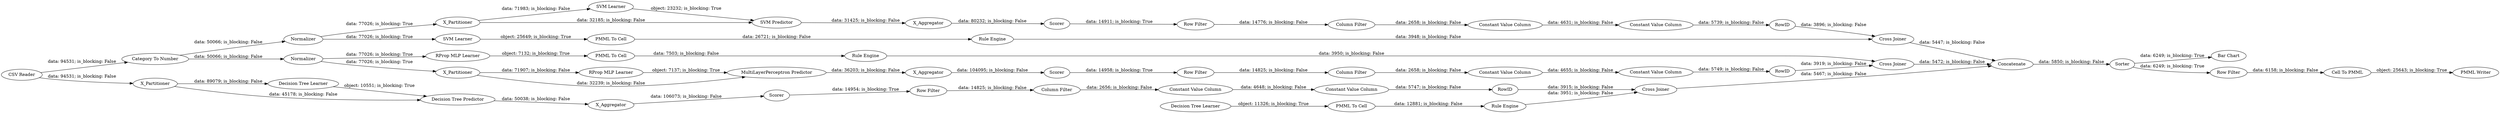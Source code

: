 digraph {
	"3852319543442706702_34" [label="Rule Engine"]
	"7871517335711703892_40" [label=Scorer]
	"6648947693323623018_59" [label="Bar Chart"]
	"-1690067576223747660_290" [label="Constant Value Column"]
	"-7500612589483372480_31" [label="Decision Tree Learner"]
	"6648947693323623018_62" [label="CSV Reader"]
	"3852319543442706702_35" [label="RProp MLP Learner"]
	"-2887298208124726244_41" [label=Scorer]
	"6648947693323623018_52" [label=Sorter]
	"7871517335711703892_31" [label="RProp MLP Learner"]
	"7871517335711703892_7" [label=X_Aggregator]
	"2512679234854107020_290" [label="Constant Value Column"]
	"5395639236070992954_290" [label="Constant Value Column"]
	"2512679234854107020_293" [label=RowID]
	"-1690067576223747660_294" [label="Column Filter"]
	"-1690067576223747660_293" [label=RowID]
	"7871517335711703892_39" [label=Normalizer]
	"-2887298208124726244_32" [label="SVM Predictor"]
	"7871517335711703892_32" [label="MultiLayerPerceptron Predictor"]
	"-1690067576223747660_9" [label="Row Filter"]
	"5395639236070992954_9" [label="Row Filter"]
	"7871517335711703892_2" [label=X_Partitioner]
	"-2887298208124726244_39" [label="Cross Joiner"]
	"5395639236070992954_293" [label=RowID]
	"3694250280681544088_35" [label="Rule Engine"]
	"6648947693323623018_53" [label="Row Filter"]
	"-7500612589483372480_39" [label=Scorer]
	"-2887298208124726244_31" [label="SVM Learner"]
	"6648947693323623018_61" [label="PMML Writer"]
	"-7500612589483372480_32" [label="Decision Tree Predictor"]
	"7871517335711703892_38" [label="Cross Joiner"]
	"-7500612589483372480_38" [label="Cross Joiner"]
	"3694250280681544088_34" [label="PMML To Cell"]
	"3694250280681544088_33" [label="SVM Learner"]
	"-2887298208124726244_40" [label=Normalizer]
	"7728060542951408466_33" [label="Decision Tree Learner"]
	"2512679234854107020_294" [label="Column Filter"]
	"6648947693323623018_54" [label="Cell To PMML"]
	"-7500612589483372480_2" [label=X_Partitioner]
	"-7500612589483372480_7" [label=X_Aggregator]
	"7728060542951408466_28" [label="PMML To Cell"]
	"2512679234854107020_292" [label="Constant Value Column"]
	"6648947693323623018_58" [label="Category To Number"]
	"-2887298208124726244_7" [label=X_Aggregator]
	"-2887298208124726244_2" [label=X_Partitioner]
	"-1690067576223747660_292" [label="Constant Value Column"]
	"2512679234854107020_9" [label="Row Filter"]
	"3852319543442706702_22" [label="PMML To Cell"]
	"5395639236070992954_294" [label="Column Filter"]
	"6648947693323623018_60" [label=Concatenate]
	"7728060542951408466_34" [label="Rule Engine"]
	"5395639236070992954_292" [label="Constant Value Column"]
	"6648947693323623018_54" -> "6648947693323623018_61" [label="object: 25643; is_blocking: True"]
	"6648947693323623018_58" -> "-2887298208124726244_40" [label="data: 50066; is_blocking: False"]
	"-2887298208124726244_41" -> "-1690067576223747660_9" [label="data: 14911; is_blocking: True"]
	"-2887298208124726244_7" -> "-2887298208124726244_41" [label="data: 80232; is_blocking: False"]
	"7871517335711703892_39" -> "3852319543442706702_35" [label="data: 77026; is_blocking: True"]
	"-7500612589483372480_2" -> "-7500612589483372480_31" [label="data: 89079; is_blocking: False"]
	"7871517335711703892_7" -> "7871517335711703892_40" [label="data: 104095; is_blocking: False"]
	"-1690067576223747660_294" -> "-1690067576223747660_290" [label="data: 2658; is_blocking: False"]
	"-2887298208124726244_40" -> "3694250280681544088_33" [label="data: 77026; is_blocking: True"]
	"6648947693323623018_52" -> "6648947693323623018_59" [label="data: 6249; is_blocking: True"]
	"-2887298208124726244_2" -> "-2887298208124726244_32" [label="data: 32185; is_blocking: False"]
	"7871517335711703892_39" -> "7871517335711703892_2" [label="data: 77026; is_blocking: True"]
	"5395639236070992954_290" -> "5395639236070992954_292" [label="data: 4648; is_blocking: False"]
	"-2887298208124726244_2" -> "-2887298208124726244_31" [label="data: 71983; is_blocking: False"]
	"3694250280681544088_33" -> "3694250280681544088_34" [label="object: 25649; is_blocking: True"]
	"6648947693323623018_62" -> "6648947693323623018_58" [label="data: 94531; is_blocking: False"]
	"7728060542951408466_34" -> "-7500612589483372480_38" [label="data: 3951; is_blocking: False"]
	"-2887298208124726244_31" -> "-2887298208124726244_32" [label="object: 23232; is_blocking: True"]
	"3852319543442706702_22" -> "3852319543442706702_34" [label="data: 7503; is_blocking: False"]
	"7871517335711703892_31" -> "7871517335711703892_32" [label="object: 7137; is_blocking: True"]
	"-2887298208124726244_40" -> "-2887298208124726244_2" [label="data: 77026; is_blocking: True"]
	"6648947693323623018_60" -> "6648947693323623018_52" [label="data: 5850; is_blocking: False"]
	"7871517335711703892_40" -> "2512679234854107020_9" [label="data: 14958; is_blocking: True"]
	"5395639236070992954_294" -> "5395639236070992954_290" [label="data: 2656; is_blocking: False"]
	"-7500612589483372480_31" -> "-7500612589483372480_32" [label="object: 10551; is_blocking: True"]
	"-1690067576223747660_293" -> "-2887298208124726244_39" [label="data: 3896; is_blocking: False"]
	"6648947693323623018_62" -> "-7500612589483372480_2" [label="data: 94531; is_blocking: False"]
	"7728060542951408466_33" -> "7728060542951408466_28" [label="object: 11326; is_blocking: True"]
	"7871517335711703892_2" -> "7871517335711703892_32" [label="data: 32239; is_blocking: False"]
	"5395639236070992954_293" -> "-7500612589483372480_38" [label="data: 3915; is_blocking: False"]
	"2512679234854107020_290" -> "2512679234854107020_292" [label="data: 4655; is_blocking: False"]
	"-1690067576223747660_9" -> "-1690067576223747660_294" [label="data: 14776; is_blocking: False"]
	"7728060542951408466_28" -> "7728060542951408466_34" [label="data: 12881; is_blocking: False"]
	"7871517335711703892_2" -> "7871517335711703892_31" [label="data: 71907; is_blocking: False"]
	"-7500612589483372480_7" -> "-7500612589483372480_39" [label="data: 106073; is_blocking: False"]
	"6648947693323623018_58" -> "7871517335711703892_39" [label="data: 50066; is_blocking: False"]
	"-7500612589483372480_2" -> "-7500612589483372480_32" [label="data: 45178; is_blocking: False"]
	"2512679234854107020_294" -> "2512679234854107020_290" [label="data: 2658; is_blocking: False"]
	"-7500612589483372480_32" -> "-7500612589483372480_7" [label="data: 50038; is_blocking: False"]
	"3852319543442706702_35" -> "3852319543442706702_22" [label="object: 7132; is_blocking: True"]
	"-2887298208124726244_39" -> "6648947693323623018_60" [label="data: 5447; is_blocking: False"]
	"-7500612589483372480_39" -> "5395639236070992954_9" [label="data: 14954; is_blocking: True"]
	"-1690067576223747660_290" -> "-1690067576223747660_292" [label="data: 4631; is_blocking: False"]
	"6648947693323623018_52" -> "6648947693323623018_53" [label="data: 6249; is_blocking: True"]
	"3852319543442706702_34" -> "7871517335711703892_38" [label="data: 3950; is_blocking: False"]
	"2512679234854107020_9" -> "2512679234854107020_294" [label="data: 14825; is_blocking: False"]
	"7871517335711703892_38" -> "6648947693323623018_60" [label="data: 5472; is_blocking: False"]
	"3694250280681544088_35" -> "-2887298208124726244_39" [label="data: 3948; is_blocking: False"]
	"5395639236070992954_9" -> "5395639236070992954_294" [label="data: 14825; is_blocking: False"]
	"7871517335711703892_32" -> "7871517335711703892_7" [label="data: 36203; is_blocking: False"]
	"5395639236070992954_292" -> "5395639236070992954_293" [label="data: 5747; is_blocking: False"]
	"6648947693323623018_53" -> "6648947693323623018_54" [label="data: 6158; is_blocking: False"]
	"-1690067576223747660_292" -> "-1690067576223747660_293" [label="data: 5739; is_blocking: False"]
	"-7500612589483372480_38" -> "6648947693323623018_60" [label="data: 5467; is_blocking: False"]
	"2512679234854107020_293" -> "7871517335711703892_38" [label="data: 3919; is_blocking: False"]
	"-2887298208124726244_32" -> "-2887298208124726244_7" [label="data: 31425; is_blocking: False"]
	"3694250280681544088_34" -> "3694250280681544088_35" [label="data: 26721; is_blocking: False"]
	"2512679234854107020_292" -> "2512679234854107020_293" [label="data: 5749; is_blocking: False"]
	rankdir=LR
}
